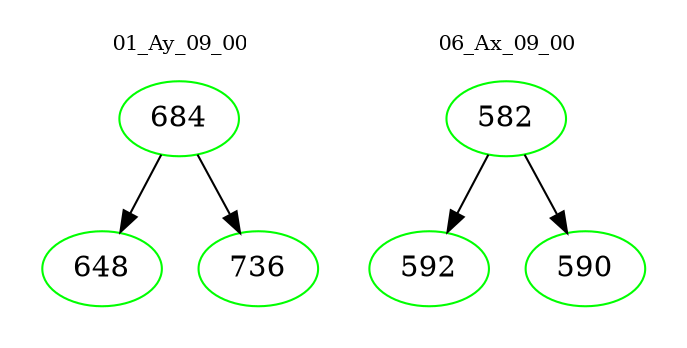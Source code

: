 digraph{
subgraph cluster_0 {
color = white
label = "01_Ay_09_00";
fontsize=10;
T0_684 [label="684", color="green"]
T0_684 -> T0_648 [color="black"]
T0_648 [label="648", color="green"]
T0_684 -> T0_736 [color="black"]
T0_736 [label="736", color="green"]
}
subgraph cluster_1 {
color = white
label = "06_Ax_09_00";
fontsize=10;
T1_582 [label="582", color="green"]
T1_582 -> T1_592 [color="black"]
T1_592 [label="592", color="green"]
T1_582 -> T1_590 [color="black"]
T1_590 [label="590", color="green"]
}
}
